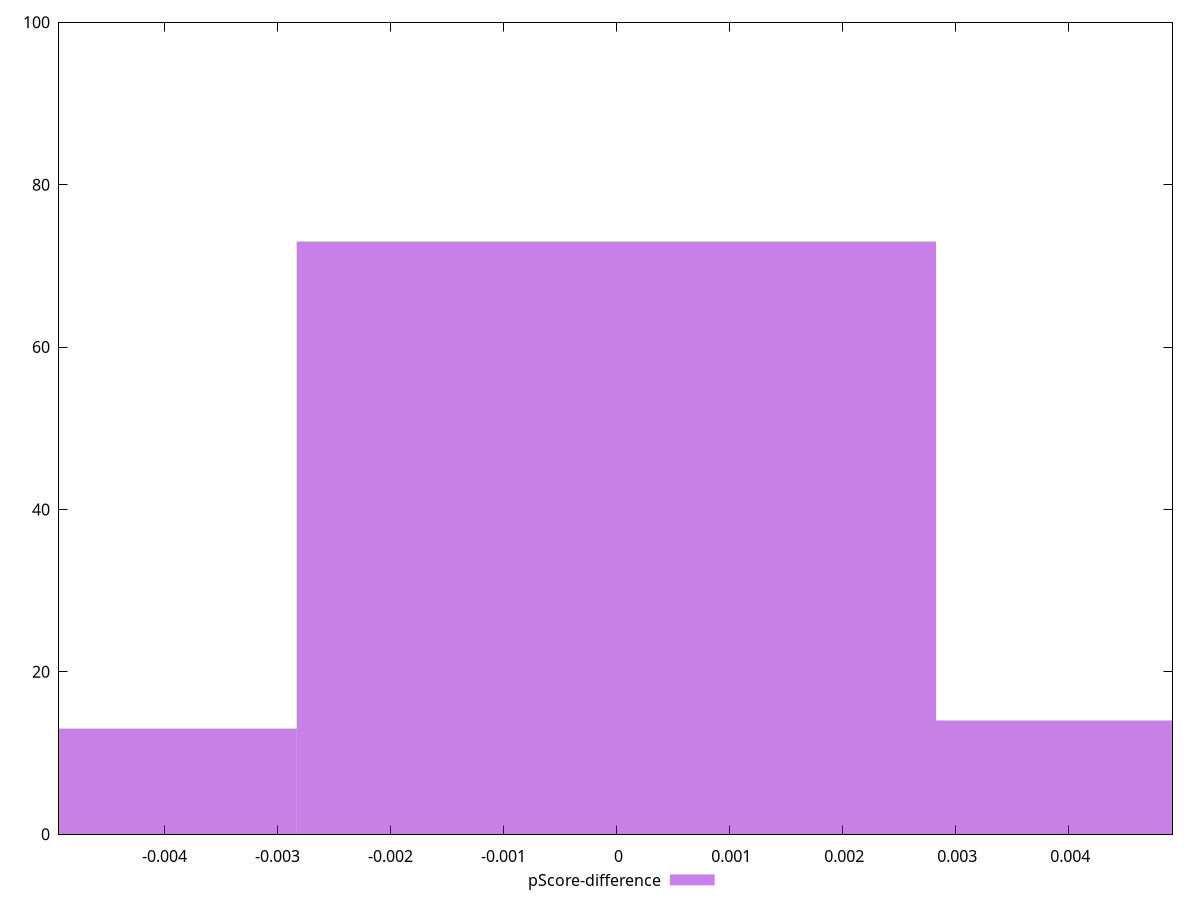 reset

$pScoreDifference <<EOF
0.005660533421094236 14
0 73
-0.005660533421094236 13
EOF

set key outside below
set boxwidth 0.005660533421094236
set xrange [-0.004934540369460727:0.004922906032315821]
set yrange [0:100]
set trange [0:100]
set style fill transparent solid 0.5 noborder
set terminal svg size 640, 490 enhanced background rgb 'white'
set output "report/report_00029_2021-02-24T13-36-40.390Z/first-contentful-paint/samples/agenda/pScore-difference/histogram.svg"

plot $pScoreDifference title "pScore-difference" with boxes

reset
